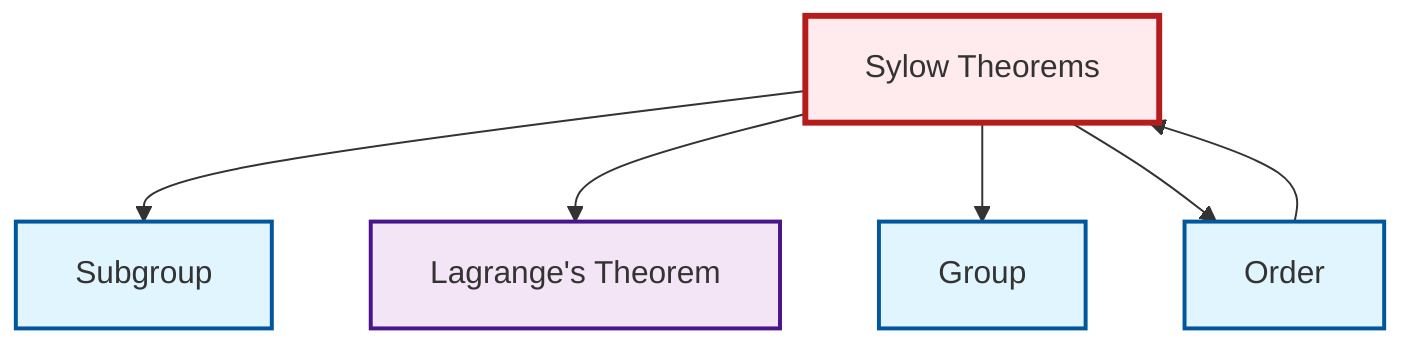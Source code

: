 graph TD
    classDef definition fill:#e1f5fe,stroke:#01579b,stroke-width:2px
    classDef theorem fill:#f3e5f5,stroke:#4a148c,stroke-width:2px
    classDef axiom fill:#fff3e0,stroke:#e65100,stroke-width:2px
    classDef example fill:#e8f5e9,stroke:#1b5e20,stroke-width:2px
    classDef current fill:#ffebee,stroke:#b71c1c,stroke-width:3px
    def-subgroup["Subgroup"]:::definition
    def-group["Group"]:::definition
    thm-sylow["Sylow Theorems"]:::theorem
    def-order["Order"]:::definition
    thm-lagrange["Lagrange's Theorem"]:::theorem
    thm-sylow --> def-subgroup
    thm-sylow --> thm-lagrange
    def-order --> thm-sylow
    thm-sylow --> def-group
    thm-sylow --> def-order
    class thm-sylow current